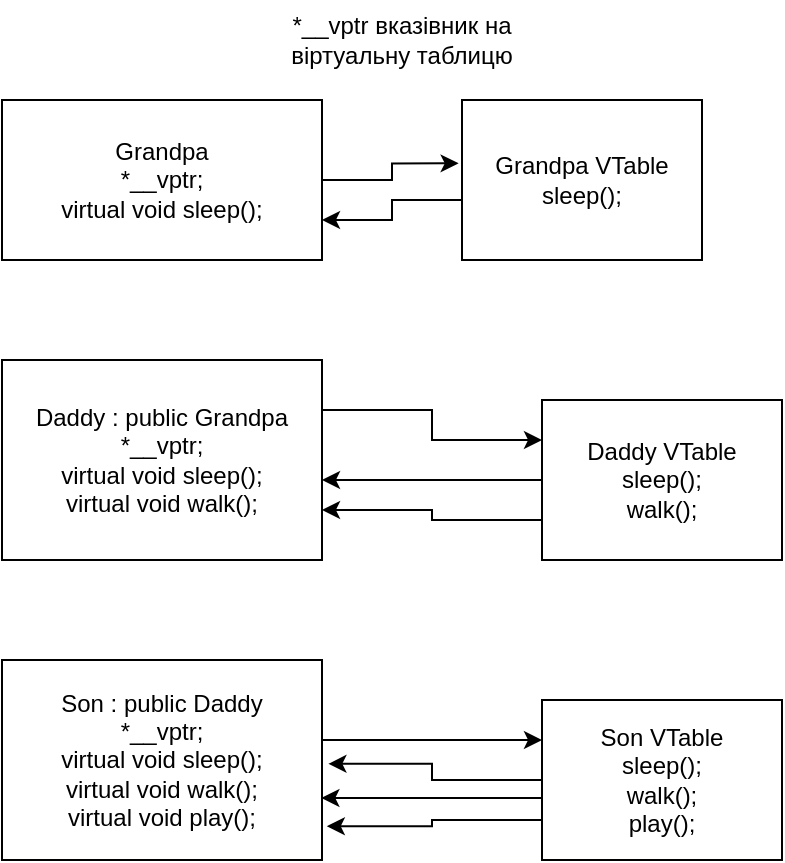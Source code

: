<mxfile version="14.2.7" type="github">
  <diagram id="YtawaoERy_qUtcMyllB3" name="Page-1">
    <mxGraphModel dx="1038" dy="588" grid="1" gridSize="10" guides="1" tooltips="1" connect="1" arrows="1" fold="1" page="1" pageScale="1" pageWidth="827" pageHeight="1169" math="0" shadow="0">
      <root>
        <mxCell id="0" />
        <mxCell id="1" parent="0" />
        <mxCell id="Q-07va1hXKHLNJHi43SY-14" style="edgeStyle=orthogonalEdgeStyle;rounded=0;orthogonalLoop=1;jettySize=auto;html=1;exitX=1;exitY=0.25;exitDx=0;exitDy=0;entryX=-0.014;entryY=0.396;entryDx=0;entryDy=0;entryPerimeter=0;" edge="1" parent="1" source="Q-07va1hXKHLNJHi43SY-1" target="Q-07va1hXKHLNJHi43SY-3">
          <mxGeometry relative="1" as="geometry">
            <Array as="points">
              <mxPoint x="320" y="140" />
              <mxPoint x="355" y="140" />
              <mxPoint x="355" y="132" />
            </Array>
          </mxGeometry>
        </mxCell>
        <mxCell id="Q-07va1hXKHLNJHi43SY-1" value="Grandpa&lt;br&gt;*__vptr;&lt;br&gt;virtual void sleep();" style="rounded=0;whiteSpace=wrap;html=1;" vertex="1" parent="1">
          <mxGeometry x="160" y="100" width="160" height="80" as="geometry" />
        </mxCell>
        <mxCell id="Q-07va1hXKHLNJHi43SY-15" style="edgeStyle=orthogonalEdgeStyle;rounded=0;orthogonalLoop=1;jettySize=auto;html=1;exitX=0;exitY=0.5;exitDx=0;exitDy=0;entryX=1;entryY=0.75;entryDx=0;entryDy=0;" edge="1" parent="1" source="Q-07va1hXKHLNJHi43SY-3" target="Q-07va1hXKHLNJHi43SY-1">
          <mxGeometry relative="1" as="geometry">
            <Array as="points">
              <mxPoint x="390" y="150" />
              <mxPoint x="355" y="150" />
              <mxPoint x="355" y="160" />
            </Array>
          </mxGeometry>
        </mxCell>
        <mxCell id="Q-07va1hXKHLNJHi43SY-3" value="Grandpa VTable&lt;br&gt;sleep();" style="rounded=0;whiteSpace=wrap;html=1;" vertex="1" parent="1">
          <mxGeometry x="390" y="100" width="120" height="80" as="geometry" />
        </mxCell>
        <mxCell id="Q-07va1hXKHLNJHi43SY-17" style="edgeStyle=orthogonalEdgeStyle;rounded=0;orthogonalLoop=1;jettySize=auto;html=1;exitX=1;exitY=0.25;exitDx=0;exitDy=0;entryX=0;entryY=0.25;entryDx=0;entryDy=0;" edge="1" parent="1" source="Q-07va1hXKHLNJHi43SY-5" target="Q-07va1hXKHLNJHi43SY-6">
          <mxGeometry relative="1" as="geometry" />
        </mxCell>
        <mxCell id="Q-07va1hXKHLNJHi43SY-5" value="Daddy : public Grandpa&lt;br&gt;*__vptr;&lt;br&gt;virtual void sleep();&lt;br&gt;virtual void walk();" style="rounded=0;whiteSpace=wrap;html=1;" vertex="1" parent="1">
          <mxGeometry x="160" y="230" width="160" height="100" as="geometry" />
        </mxCell>
        <mxCell id="Q-07va1hXKHLNJHi43SY-18" style="edgeStyle=orthogonalEdgeStyle;rounded=0;orthogonalLoop=1;jettySize=auto;html=1;exitX=0;exitY=0.75;exitDx=0;exitDy=0;entryX=1;entryY=0.75;entryDx=0;entryDy=0;" edge="1" parent="1" source="Q-07va1hXKHLNJHi43SY-6" target="Q-07va1hXKHLNJHi43SY-5">
          <mxGeometry relative="1" as="geometry" />
        </mxCell>
        <mxCell id="Q-07va1hXKHLNJHi43SY-19" style="edgeStyle=orthogonalEdgeStyle;rounded=0;orthogonalLoop=1;jettySize=auto;html=1;exitX=0;exitY=0.5;exitDx=0;exitDy=0;entryX=1;entryY=0.6;entryDx=0;entryDy=0;entryPerimeter=0;" edge="1" parent="1" source="Q-07va1hXKHLNJHi43SY-6" target="Q-07va1hXKHLNJHi43SY-5">
          <mxGeometry relative="1" as="geometry" />
        </mxCell>
        <mxCell id="Q-07va1hXKHLNJHi43SY-6" value="Daddy VTable&lt;br&gt;sleep();&lt;br&gt;walk();" style="rounded=0;whiteSpace=wrap;html=1;" vertex="1" parent="1">
          <mxGeometry x="430" y="250" width="120" height="80" as="geometry" />
        </mxCell>
        <mxCell id="Q-07va1hXKHLNJHi43SY-23" style="edgeStyle=orthogonalEdgeStyle;rounded=0;orthogonalLoop=1;jettySize=auto;html=1;exitX=1;exitY=0.25;exitDx=0;exitDy=0;entryX=0;entryY=0.25;entryDx=0;entryDy=0;" edge="1" parent="1" source="Q-07va1hXKHLNJHi43SY-9" target="Q-07va1hXKHLNJHi43SY-10">
          <mxGeometry relative="1" as="geometry">
            <Array as="points">
              <mxPoint x="320" y="420" />
            </Array>
          </mxGeometry>
        </mxCell>
        <mxCell id="Q-07va1hXKHLNJHi43SY-9" value="Son : public Daddy&lt;br&gt;*__vptr;&lt;br&gt;virtual void sleep();&lt;br&gt;virtual void walk();&lt;br&gt;virtual void play();" style="rounded=0;whiteSpace=wrap;html=1;" vertex="1" parent="1">
          <mxGeometry x="160" y="380" width="160" height="100" as="geometry" />
        </mxCell>
        <mxCell id="Q-07va1hXKHLNJHi43SY-20" style="edgeStyle=orthogonalEdgeStyle;rounded=0;orthogonalLoop=1;jettySize=auto;html=1;exitX=0;exitY=0.75;exitDx=0;exitDy=0;entryX=1.015;entryY=0.831;entryDx=0;entryDy=0;entryPerimeter=0;" edge="1" parent="1" source="Q-07va1hXKHLNJHi43SY-10" target="Q-07va1hXKHLNJHi43SY-9">
          <mxGeometry relative="1" as="geometry" />
        </mxCell>
        <mxCell id="Q-07va1hXKHLNJHi43SY-24" style="edgeStyle=orthogonalEdgeStyle;rounded=0;orthogonalLoop=1;jettySize=auto;html=1;exitX=0;exitY=0.5;exitDx=0;exitDy=0;entryX=0.998;entryY=0.69;entryDx=0;entryDy=0;entryPerimeter=0;" edge="1" parent="1" source="Q-07va1hXKHLNJHi43SY-10" target="Q-07va1hXKHLNJHi43SY-9">
          <mxGeometry relative="1" as="geometry">
            <Array as="points">
              <mxPoint x="430" y="449" />
            </Array>
          </mxGeometry>
        </mxCell>
        <mxCell id="Q-07va1hXKHLNJHi43SY-25" style="edgeStyle=orthogonalEdgeStyle;rounded=0;orthogonalLoop=1;jettySize=auto;html=1;exitX=0;exitY=0.5;exitDx=0;exitDy=0;entryX=1.02;entryY=0.519;entryDx=0;entryDy=0;entryPerimeter=0;" edge="1" parent="1" source="Q-07va1hXKHLNJHi43SY-10" target="Q-07va1hXKHLNJHi43SY-9">
          <mxGeometry relative="1" as="geometry" />
        </mxCell>
        <mxCell id="Q-07va1hXKHLNJHi43SY-10" value="Son VTable&lt;br&gt;sleep();&lt;br&gt;walk();&lt;br&gt;play();" style="rounded=0;whiteSpace=wrap;html=1;" vertex="1" parent="1">
          <mxGeometry x="430" y="400" width="120" height="80" as="geometry" />
        </mxCell>
        <mxCell id="Q-07va1hXKHLNJHi43SY-26" value="*__vptr вказівник на віртуальну таблицю" style="text;html=1;strokeColor=none;fillColor=none;align=center;verticalAlign=middle;whiteSpace=wrap;rounded=0;" vertex="1" parent="1">
          <mxGeometry x="280" y="50" width="160" height="40" as="geometry" />
        </mxCell>
      </root>
    </mxGraphModel>
  </diagram>
</mxfile>
